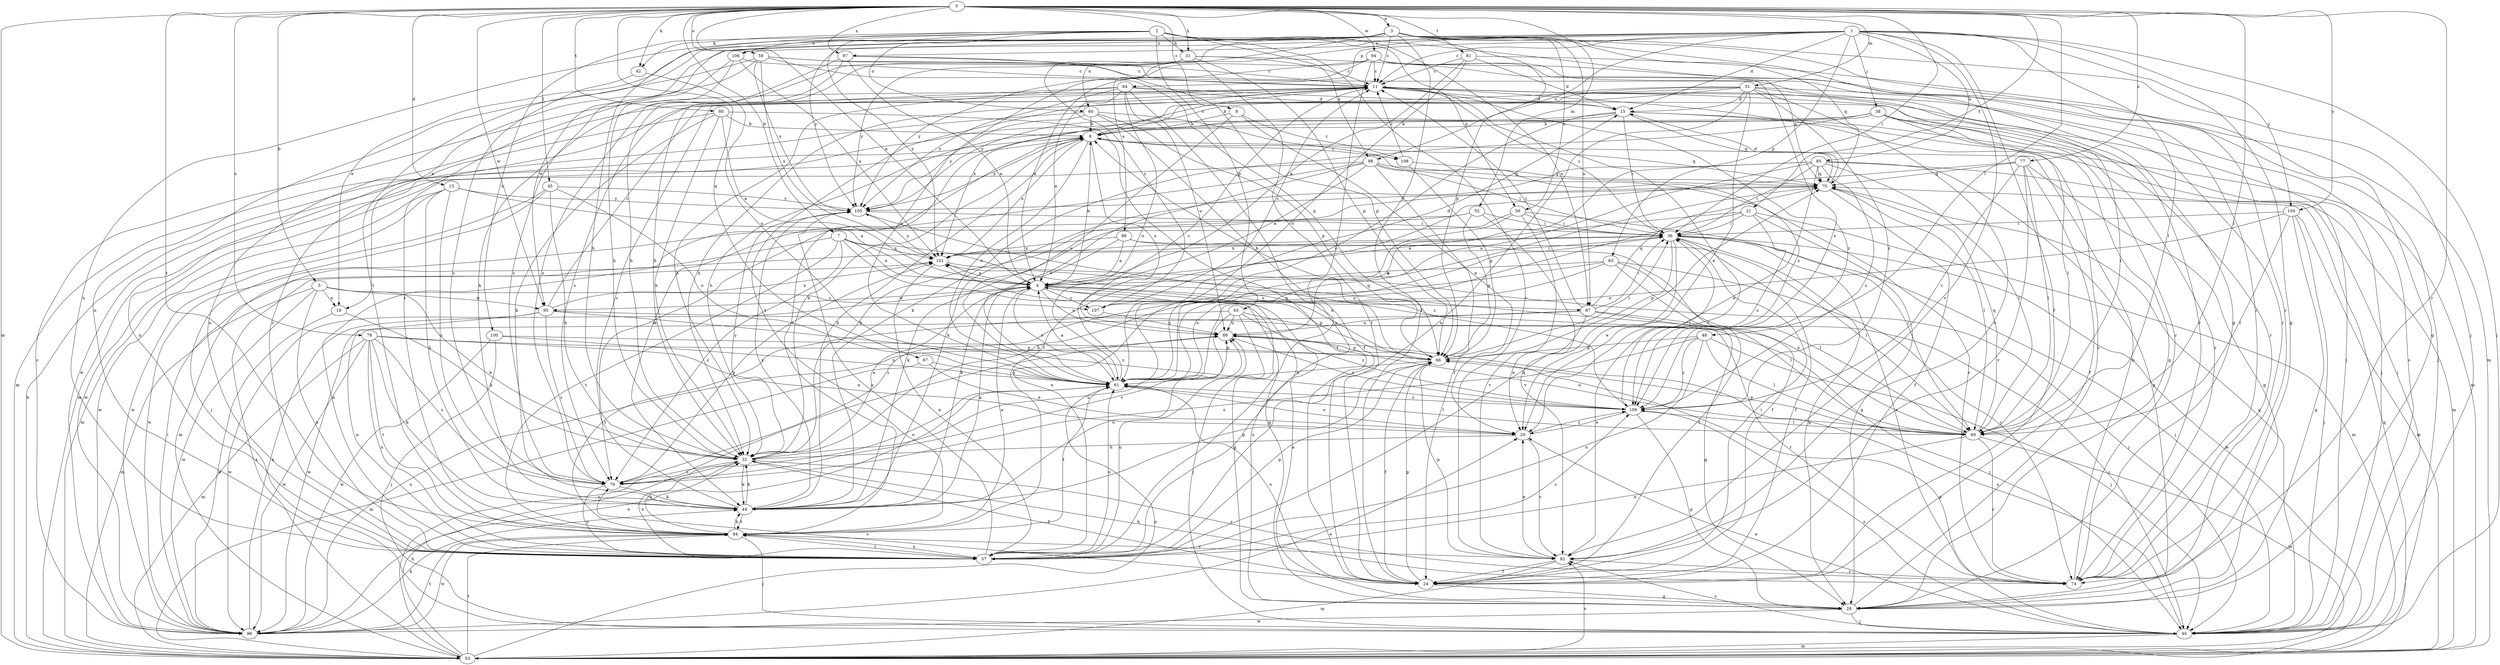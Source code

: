 strict digraph  {
0;
1;
2;
3;
4;
5;
7;
8;
9;
11;
13;
15;
19;
20;
21;
24;
28;
31;
32;
36;
38;
40;
42;
44;
45;
48;
49;
51;
52;
53;
56;
57;
58;
60;
61;
63;
64;
65;
66;
67;
70;
74;
77;
78;
79;
80;
81;
84;
85;
86;
87;
88;
92;
94;
95;
96;
97;
98;
100;
101;
104;
105;
106;
107;
108;
109;
0 -> 3  [label=a];
0 -> 4  [label=a];
0 -> 5  [label=b];
0 -> 7  [label=b];
0 -> 9  [label=c];
0 -> 13  [label=d];
0 -> 21  [label=f];
0 -> 31  [label=h];
0 -> 36  [label=i];
0 -> 42  [label=k];
0 -> 45  [label=l];
0 -> 48  [label=l];
0 -> 49  [label=l];
0 -> 51  [label=m];
0 -> 52  [label=m];
0 -> 53  [label=m];
0 -> 58  [label=o];
0 -> 67  [label=q];
0 -> 74  [label=r];
0 -> 77  [label=s];
0 -> 78  [label=s];
0 -> 80  [label=t];
0 -> 81  [label=t];
0 -> 84  [label=t];
0 -> 94  [label=w];
0 -> 95  [label=w];
0 -> 97  [label=x];
0 -> 104  [label=y];
1 -> 11  [label=c];
1 -> 15  [label=d];
1 -> 19  [label=e];
1 -> 24  [label=f];
1 -> 28  [label=g];
1 -> 38  [label=j];
1 -> 40  [label=j];
1 -> 49  [label=l];
1 -> 63  [label=p];
1 -> 64  [label=p];
1 -> 85  [label=u];
1 -> 86  [label=u];
1 -> 92  [label=v];
1 -> 97  [label=x];
1 -> 98  [label=x];
1 -> 104  [label=y];
1 -> 105  [label=y];
2 -> 31  [label=h];
2 -> 32  [label=h];
2 -> 42  [label=k];
2 -> 56  [label=n];
2 -> 60  [label=o];
2 -> 65  [label=p];
2 -> 74  [label=r];
2 -> 87  [label=u];
2 -> 92  [label=v];
2 -> 98  [label=x];
2 -> 100  [label=x];
2 -> 101  [label=x];
2 -> 106  [label=z];
3 -> 11  [label=c];
3 -> 19  [label=e];
3 -> 24  [label=f];
3 -> 28  [label=g];
3 -> 40  [label=j];
3 -> 56  [label=n];
3 -> 57  [label=n];
3 -> 60  [label=o];
3 -> 66  [label=p];
3 -> 70  [label=q];
3 -> 74  [label=r];
3 -> 84  [label=t];
3 -> 87  [label=u];
3 -> 95  [label=w];
3 -> 106  [label=z];
3 -> 107  [label=z];
4 -> 8  [label=b];
4 -> 28  [label=g];
4 -> 49  [label=l];
4 -> 61  [label=o];
4 -> 66  [label=p];
4 -> 87  [label=u];
4 -> 88  [label=u];
4 -> 95  [label=w];
4 -> 107  [label=z];
5 -> 19  [label=e];
5 -> 32  [label=h];
5 -> 53  [label=m];
5 -> 57  [label=n];
5 -> 95  [label=w];
5 -> 96  [label=w];
5 -> 107  [label=z];
7 -> 4  [label=a];
7 -> 28  [label=g];
7 -> 57  [label=n];
7 -> 66  [label=p];
7 -> 79  [label=s];
7 -> 84  [label=t];
7 -> 101  [label=x];
8 -> 11  [label=c];
8 -> 44  [label=k];
8 -> 53  [label=m];
8 -> 61  [label=o];
8 -> 70  [label=q];
8 -> 88  [label=u];
8 -> 101  [label=x];
8 -> 105  [label=y];
8 -> 108  [label=z];
9 -> 8  [label=b];
9 -> 20  [label=e];
9 -> 61  [label=o];
9 -> 108  [label=z];
11 -> 15  [label=d];
11 -> 32  [label=h];
11 -> 40  [label=j];
11 -> 57  [label=n];
11 -> 74  [label=r];
11 -> 92  [label=v];
11 -> 109  [label=z];
13 -> 4  [label=a];
13 -> 44  [label=k];
13 -> 53  [label=m];
13 -> 79  [label=s];
13 -> 96  [label=w];
13 -> 105  [label=y];
15 -> 8  [label=b];
15 -> 36  [label=i];
15 -> 40  [label=j];
15 -> 53  [label=m];
15 -> 61  [label=o];
15 -> 70  [label=q];
15 -> 84  [label=t];
19 -> 32  [label=h];
19 -> 96  [label=w];
20 -> 32  [label=h];
20 -> 61  [label=o];
20 -> 92  [label=v];
20 -> 109  [label=z];
21 -> 4  [label=a];
21 -> 28  [label=g];
21 -> 36  [label=i];
21 -> 53  [label=m];
21 -> 61  [label=o];
21 -> 109  [label=z];
24 -> 28  [label=g];
24 -> 36  [label=i];
24 -> 61  [label=o];
24 -> 66  [label=p];
24 -> 79  [label=s];
28 -> 4  [label=a];
28 -> 11  [label=c];
28 -> 40  [label=j];
28 -> 96  [label=w];
28 -> 101  [label=x];
31 -> 11  [label=c];
31 -> 24  [label=f];
31 -> 32  [label=h];
31 -> 44  [label=k];
31 -> 66  [label=p];
31 -> 105  [label=y];
31 -> 109  [label=z];
32 -> 4  [label=a];
32 -> 8  [label=b];
32 -> 24  [label=f];
32 -> 44  [label=k];
32 -> 57  [label=n];
32 -> 74  [label=r];
32 -> 79  [label=s];
32 -> 88  [label=u];
32 -> 105  [label=y];
36 -> 11  [label=c];
36 -> 20  [label=e];
36 -> 24  [label=f];
36 -> 28  [label=g];
36 -> 32  [label=h];
36 -> 40  [label=j];
36 -> 53  [label=m];
36 -> 66  [label=p];
36 -> 74  [label=r];
36 -> 101  [label=x];
38 -> 8  [label=b];
38 -> 28  [label=g];
38 -> 32  [label=h];
38 -> 40  [label=j];
38 -> 44  [label=k];
38 -> 49  [label=l];
38 -> 74  [label=r];
38 -> 96  [label=w];
40 -> 11  [label=c];
40 -> 20  [label=e];
40 -> 53  [label=m];
40 -> 66  [label=p];
40 -> 70  [label=q];
40 -> 88  [label=u];
40 -> 92  [label=v];
40 -> 109  [label=z];
42 -> 61  [label=o];
42 -> 79  [label=s];
44 -> 4  [label=a];
44 -> 8  [label=b];
44 -> 11  [label=c];
44 -> 32  [label=h];
44 -> 66  [label=p];
44 -> 84  [label=t];
44 -> 88  [label=u];
44 -> 105  [label=y];
45 -> 32  [label=h];
45 -> 40  [label=j];
45 -> 61  [label=o];
45 -> 96  [label=w];
45 -> 105  [label=y];
48 -> 40  [label=j];
48 -> 49  [label=l];
48 -> 57  [label=n];
48 -> 66  [label=p];
48 -> 79  [label=s];
48 -> 109  [label=z];
49 -> 53  [label=m];
49 -> 57  [label=n];
49 -> 66  [label=p];
49 -> 70  [label=q];
49 -> 74  [label=r];
49 -> 88  [label=u];
49 -> 101  [label=x];
51 -> 8  [label=b];
51 -> 15  [label=d];
51 -> 20  [label=e];
51 -> 40  [label=j];
51 -> 49  [label=l];
51 -> 57  [label=n];
51 -> 84  [label=t];
51 -> 92  [label=v];
51 -> 101  [label=x];
51 -> 105  [label=y];
51 -> 109  [label=z];
52 -> 36  [label=i];
52 -> 44  [label=k];
52 -> 66  [label=p];
52 -> 92  [label=v];
52 -> 96  [label=w];
53 -> 8  [label=b];
53 -> 32  [label=h];
53 -> 61  [label=o];
53 -> 70  [label=q];
53 -> 84  [label=t];
53 -> 88  [label=u];
53 -> 92  [label=v];
53 -> 101  [label=x];
56 -> 36  [label=i];
56 -> 49  [label=l];
56 -> 53  [label=m];
56 -> 57  [label=n];
56 -> 92  [label=v];
57 -> 11  [label=c];
57 -> 61  [label=o];
57 -> 66  [label=p];
57 -> 70  [label=q];
57 -> 84  [label=t];
57 -> 88  [label=u];
57 -> 105  [label=y];
57 -> 109  [label=z];
58 -> 11  [label=c];
58 -> 57  [label=n];
58 -> 66  [label=p];
58 -> 74  [label=r];
58 -> 84  [label=t];
58 -> 101  [label=x];
58 -> 105  [label=y];
60 -> 8  [label=b];
60 -> 24  [label=f];
60 -> 57  [label=n];
60 -> 66  [label=p];
60 -> 105  [label=y];
60 -> 109  [label=z];
61 -> 4  [label=a];
61 -> 11  [label=c];
61 -> 49  [label=l];
61 -> 70  [label=q];
61 -> 84  [label=t];
61 -> 109  [label=z];
63 -> 4  [label=a];
63 -> 24  [label=f];
63 -> 49  [label=l];
63 -> 61  [label=o];
63 -> 74  [label=r];
63 -> 79  [label=s];
64 -> 4  [label=a];
64 -> 15  [label=d];
64 -> 32  [label=h];
64 -> 57  [label=n];
64 -> 61  [label=o];
64 -> 74  [label=r];
64 -> 79  [label=s];
64 -> 88  [label=u];
64 -> 105  [label=y];
65 -> 40  [label=j];
65 -> 74  [label=r];
65 -> 79  [label=s];
65 -> 84  [label=t];
65 -> 88  [label=u];
65 -> 109  [label=z];
66 -> 8  [label=b];
66 -> 24  [label=f];
66 -> 36  [label=i];
66 -> 61  [label=o];
67 -> 20  [label=e];
67 -> 53  [label=m];
67 -> 61  [label=o];
70 -> 15  [label=d];
70 -> 24  [label=f];
70 -> 32  [label=h];
70 -> 49  [label=l];
70 -> 105  [label=y];
74 -> 8  [label=b];
74 -> 32  [label=h];
77 -> 24  [label=f];
77 -> 28  [label=g];
77 -> 49  [label=l];
77 -> 70  [label=q];
77 -> 84  [label=t];
77 -> 92  [label=v];
77 -> 109  [label=z];
78 -> 20  [label=e];
78 -> 44  [label=k];
78 -> 53  [label=m];
78 -> 57  [label=n];
78 -> 66  [label=p];
78 -> 79  [label=s];
78 -> 84  [label=t];
78 -> 96  [label=w];
79 -> 44  [label=k];
79 -> 57  [label=n];
79 -> 61  [label=o];
79 -> 101  [label=x];
80 -> 4  [label=a];
80 -> 8  [label=b];
80 -> 24  [label=f];
80 -> 32  [label=h];
80 -> 44  [label=k];
80 -> 53  [label=m];
81 -> 4  [label=a];
81 -> 11  [label=c];
81 -> 15  [label=d];
81 -> 28  [label=g];
81 -> 61  [label=o];
84 -> 4  [label=a];
84 -> 32  [label=h];
84 -> 40  [label=j];
84 -> 44  [label=k];
84 -> 57  [label=n];
84 -> 92  [label=v];
84 -> 96  [label=w];
85 -> 20  [label=e];
85 -> 28  [label=g];
85 -> 36  [label=i];
85 -> 44  [label=k];
85 -> 49  [label=l];
85 -> 53  [label=m];
85 -> 61  [label=o];
85 -> 70  [label=q];
85 -> 88  [label=u];
85 -> 109  [label=z];
86 -> 4  [label=a];
86 -> 24  [label=f];
86 -> 44  [label=k];
86 -> 49  [label=l];
86 -> 101  [label=x];
87 -> 11  [label=c];
87 -> 20  [label=e];
87 -> 28  [label=g];
87 -> 36  [label=i];
87 -> 40  [label=j];
87 -> 70  [label=q];
87 -> 88  [label=u];
87 -> 96  [label=w];
88 -> 66  [label=p];
88 -> 109  [label=z];
92 -> 20  [label=e];
92 -> 24  [label=f];
92 -> 53  [label=m];
92 -> 66  [label=p];
92 -> 74  [label=r];
94 -> 4  [label=a];
94 -> 11  [label=c];
94 -> 53  [label=m];
94 -> 57  [label=n];
94 -> 61  [label=o];
94 -> 70  [label=q];
94 -> 74  [label=r];
94 -> 105  [label=y];
95 -> 11  [label=c];
95 -> 40  [label=j];
95 -> 57  [label=n];
95 -> 79  [label=s];
95 -> 96  [label=w];
95 -> 101  [label=x];
95 -> 109  [label=z];
96 -> 4  [label=a];
96 -> 11  [label=c];
96 -> 20  [label=e];
96 -> 36  [label=i];
96 -> 44  [label=k];
96 -> 61  [label=o];
96 -> 84  [label=t];
96 -> 88  [label=u];
97 -> 4  [label=a];
97 -> 11  [label=c];
97 -> 32  [label=h];
97 -> 66  [label=p];
97 -> 79  [label=s];
98 -> 4  [label=a];
98 -> 24  [label=f];
98 -> 36  [label=i];
98 -> 61  [label=o];
98 -> 70  [label=q];
98 -> 74  [label=r];
98 -> 79  [label=s];
98 -> 96  [label=w];
100 -> 40  [label=j];
100 -> 61  [label=o];
100 -> 66  [label=p];
100 -> 96  [label=w];
101 -> 4  [label=a];
101 -> 36  [label=i];
101 -> 40  [label=j];
101 -> 57  [label=n];
101 -> 105  [label=y];
104 -> 28  [label=g];
104 -> 36  [label=i];
104 -> 40  [label=j];
104 -> 49  [label=l];
104 -> 53  [label=m];
104 -> 61  [label=o];
105 -> 36  [label=i];
105 -> 109  [label=z];
106 -> 11  [label=c];
106 -> 32  [label=h];
106 -> 79  [label=s];
106 -> 101  [label=x];
107 -> 11  [label=c];
107 -> 15  [label=d];
107 -> 88  [label=u];
108 -> 11  [label=c];
108 -> 66  [label=p];
108 -> 70  [label=q];
109 -> 20  [label=e];
109 -> 28  [label=g];
109 -> 36  [label=i];
109 -> 49  [label=l];
}
